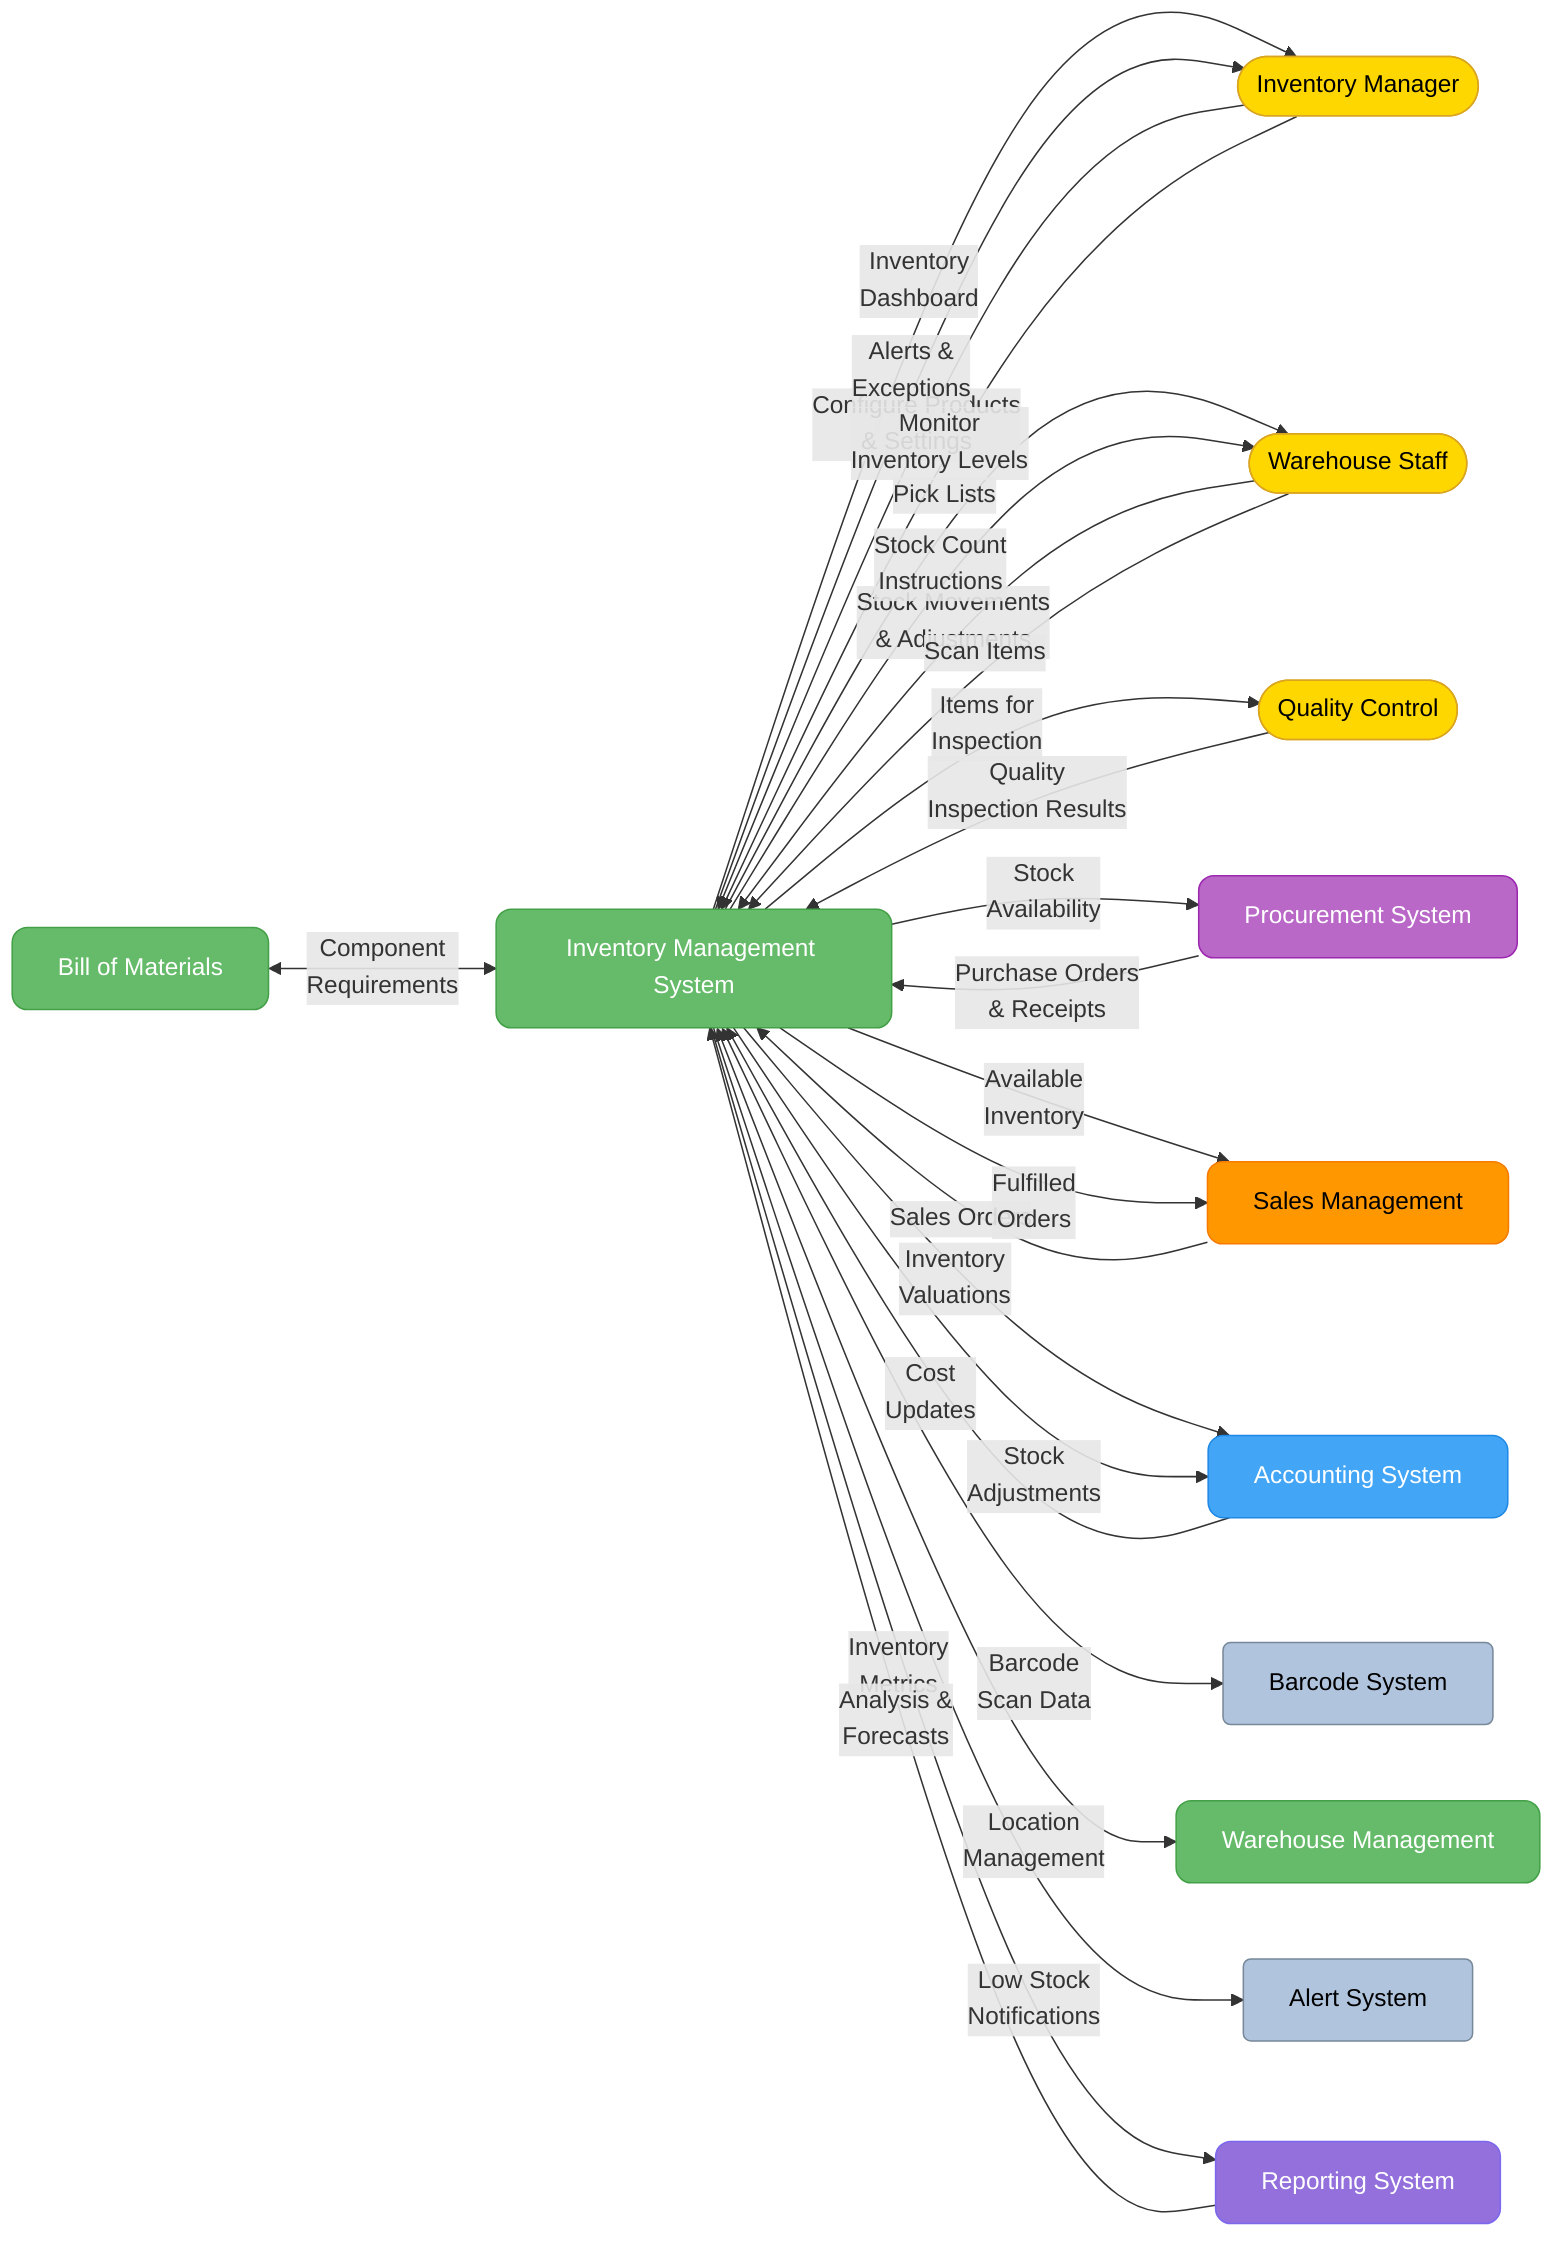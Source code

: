 flowchart LR
    %% Main system
    IM[Inventory Management System]:::inventory
    
    %% External entities
    IMA([Inventory Manager]):::external
    WS([Warehouse Staff]):::external
    QC([Quality Control]):::external
    
    %% Other systems
    PROC[Procurement System]:::procurement
    SALES[Sales Management]:::sales
    ACC[Accounting System]:::accounting
    BOM[Bill of Materials]:::inventory
    BARCODE[Barcode System]:::external_system
    WMS[Warehouse Management]:::inventory
    ALERT[Alert System]:::external_system
    REPORT[Reporting System]:::reporting
    
    %% Connections with data flows
    %% Inventory Manager interactions
    IMA -->|Configure Products\n& Settings| IM
    IMA -->|Monitor\nInventory Levels| IM
    IM -->|Inventory\nDashboard| IMA
    IM -->|Alerts &\nExceptions| IMA
    
    %% Warehouse Staff interactions
    WS -->|Stock Movements\n& Adjustments| IM
    WS -->|Scan Items| IM
    IM -->|Pick Lists| WS
    IM -->|Stock Count\nInstructions| WS
    
    %% Quality Control interactions
    QC -->|Quality\nInspection Results| IM
    IM -->|Items for\nInspection| QC
    
    %% System interactions
    PROC -->|Purchase Orders\n& Receipts| IM
    IM -->|Stock\nAvailability| PROC
    
    SALES -->|Sales Orders| IM
    IM -->|Available\nInventory| SALES
    IM -->|Fulfilled\nOrders| SALES
    
    IM -->|Inventory\nValuations| ACC
    IM -->|Stock\nAdjustments| ACC
    ACC -->|Cost\nUpdates| IM
    
    BOM <-->|Component\nRequirements| IM
    
    IM <-->|Barcode\nScan Data| BARCODE
    
    IM <-->|Location\nManagement| WMS
    
    IM -->|Low Stock\nNotifications| ALERT
    
    IM -->|Inventory\nMetrics| REPORT
    REPORT -->|Analysis &\nForecasts| IM
    
    %% Styles
    classDef inventory fill:#66BB6A,stroke:#43A047,color:white,rx:10,ry:10
    classDef procurement fill:#BA68C8,stroke:#9C27B0,color:white,rx:10,ry:10
    classDef sales fill:#FF9800,stroke:#F57C00,color:black,rx:10,ry:10
    classDef accounting fill:#42A5F5,stroke:#1E88E5,color:white,rx:10,ry:10
    classDef external fill:#FFD700,stroke:#DAA520,color:black,rx:5,ry:5,shape:stadium
    classDef external_system fill:#B0C4DE,stroke:#778899,color:black,rx:5,ry:5
    classDef reporting fill:#9370DB,stroke:#7B68EE,color:white,rx:10,ry:10